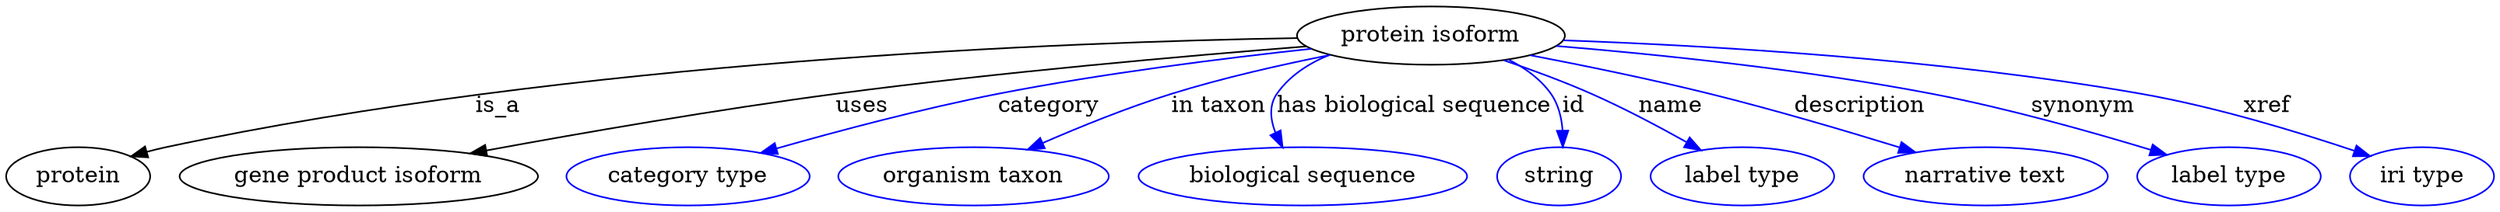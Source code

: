 digraph {
	graph [bb="0,0,1248.1,123"];
	node [label="\N"];
	"protein isoform"	 [height=0.5,
		label="protein isoform",
		pos="710.75,105",
		width=1.8234];
	protein	 [height=0.5,
		pos="35.747,18",
		width=0.99297];
	"protein isoform" -> protein	 [label=is_a,
		lp="304.75,61.5",
		pos="e,62.997,30.113 646.95,100.47 508.95,90.275 186.6,64.195 80.747,36 78.094,35.293 75.387,34.475 72.682,33.584"];
	"gene product isoform"	 [height=0.5,
		pos="176.75,18",
		width=2.4192];
	"protein isoform" -> "gene product isoform"	 [label=uses,
		lp="432.75,61.5",
		pos="e,234.67,31.514 648.87,98.815 590.01,92.578 499.07,82.024 420.75,69 360.84,59.038 293.29,44.673 244.48,33.725"];
	category	 [color=blue,
		height=0.5,
		label="category type",
		pos="340.75,18",
		width=1.6249];
	"protein isoform" -> category	 [color=blue,
		label=category,
		lp="525.25,61.5",
		pos="e,379.04,31.755 651.75,97.03 609.64,90.81 551.83,81.186 501.75,69 463.15,59.609 420.31,45.873 388.53,35.022",
		style=solid];
	"in taxon"	 [color=blue,
		height=0.5,
		label="organism taxon",
		pos="482.75,18",
		width=1.8234];
	"protein isoform" -> "in taxon"	 [color=blue,
		label="in taxon",
		lp="606.25,61.5",
		pos="e,511.24,34.239 660.87,93.224 637.16,87.029 608.62,78.702 583.75,69 562.04,60.534 538.77,48.967 520.05,38.989",
		style=solid];
	"has biological sequence"	 [color=blue,
		height=0.5,
		label="biological sequence",
		pos="646.75,18",
		width=2.2387];
	"protein isoform" -> "has biological sequence"	 [color=blue,
		label="has biological sequence",
		lp="700.75,61.5",
		pos="e,636.62,36.14 663.81,92.179 652.75,86.85 642.29,79.391 635.75,69 631.41,62.1 631.48,53.749 633.39,45.818",
		style=solid];
	id	 [color=blue,
		height=0.5,
		label=string,
		pos="775.75,18",
		width=0.84854];
	"protein isoform" -> id	 [color=blue,
		label=id,
		lp="778.25,61.5",
		pos="e,775.58,36.314 743.76,89.416 752.07,84.033 760.2,77.237 765.75,69 770.23,62.338 772.81,54.144 774.26,46.289",
		style=solid];
	name	 [color=blue,
		height=0.5,
		label="label type",
		pos="869.75,18",
		width=1.2638];
	"protein isoform" -> name	 [color=blue,
		label=name,
		lp="829.25,61.5",
		pos="e,846.5,33.489 745.68,89.734 759.02,83.629 774.26,76.316 787.75,69 804.75,59.781 823.08,48.515 838.09,38.918",
		style=solid];
	description	 [color=blue,
		height=0.5,
		label="narrative text",
		pos="990.75,18",
		width=1.6068];
	"protein isoform" -> description	 [color=blue,
		label=description,
		lp="923.25,61.5",
		pos="e,954.27,32.119 760.55,93.153 786.93,86.592 819.77,77.963 848.75,69 881.21,58.96 917.23,46.001 944.87,35.659",
		style=solid];
	synonym	 [color=blue,
		height=0.5,
		label="label type",
		pos="1111.7,18",
		width=1.2638];
	"protein isoform" -> synonym	 [color=blue,
		label=synonym,
		lp="1032.2,61.5",
		pos="e,1076.9,29.635 772.72,98.993 823.02,93.395 895.54,83.68 957.75,69 1003.3,58.251 1013.3,50.733 1057.7,36 1060.8,34.973 1064,33.912 \
1067.3,32.843",
		style=solid];
	xref	 [color=blue,
		height=0.5,
		label="iri type",
		pos="1211.7,18",
		width=1.011];
	"protein isoform" -> xref	 [color=blue,
		label=xref,
		lp="1127.7,61.5",
		pos="e,1183.8,29.804 775.72,102.32 846.64,98.482 963.23,89.456 1061.7,69 1101.1,60.836 1144.3,45.396 1174.2,33.635",
		style=solid];
}
